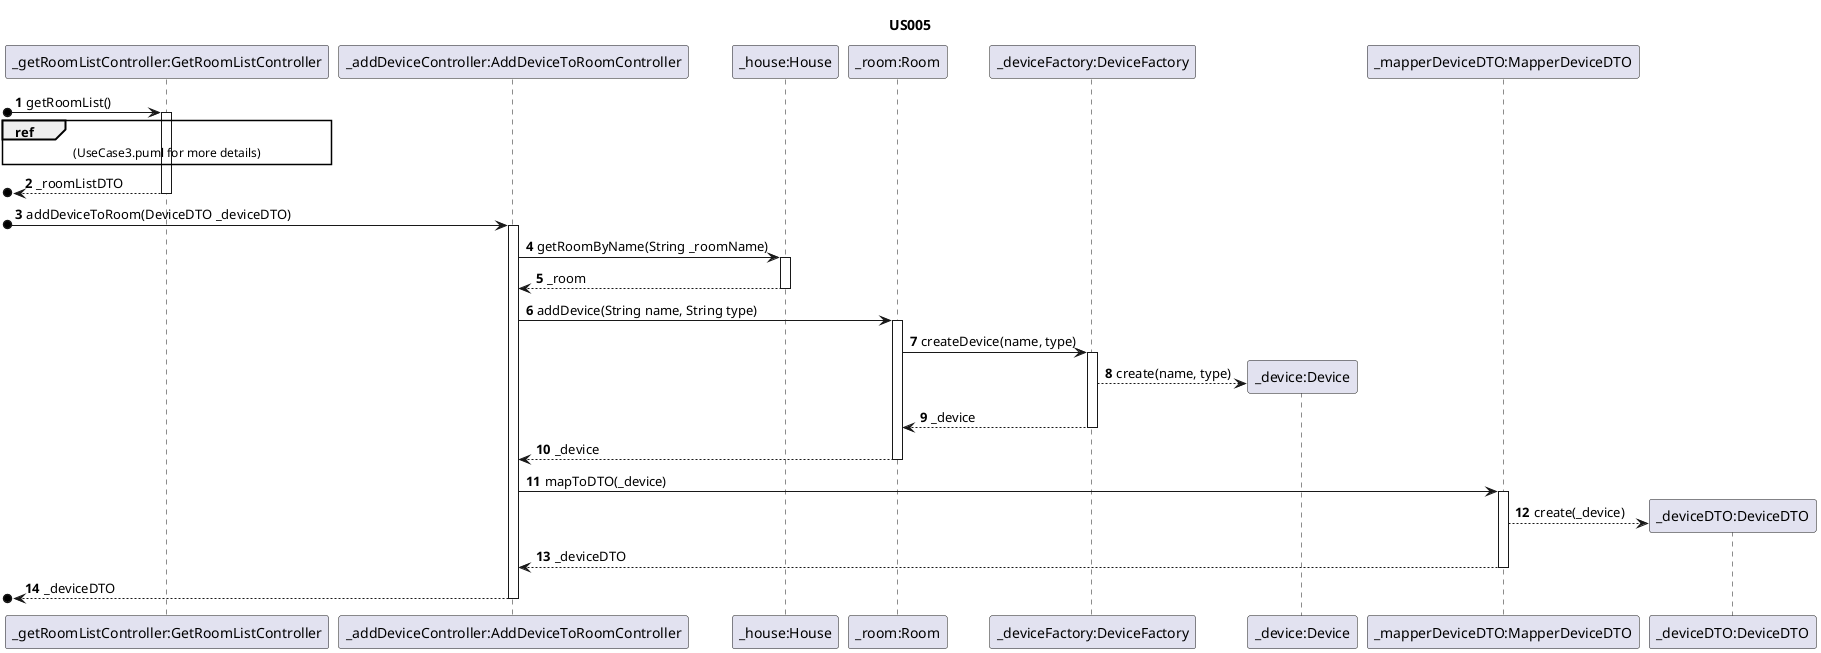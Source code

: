 @startuml

autonumber

title US005

/'
As a Power User [or Administrator], I want to add a new device to a room, in order to configure it.
'/

participant "_getRoomListController:GetRoomListController" as G
participant "_addDeviceController:AddDeviceToRoomController" as A
participant "_house:House" as H
participant "_room:Room" as R
participant "_deviceFactory:DeviceFactory" as F
participant "_device:Device" as D
participant "_mapperDeviceDTO:MapperDeviceDTO" as M
participant "_deviceDTO:DeviceDTO" as DTO

[o->G : getRoomList()
activate G
ref over G : (UseCase3.puml for more details)
[o<--G : _roomListDTO
deactivate G
[o->A : addDeviceToRoom(DeviceDTO _deviceDTO)
activate A
A->H : getRoomByName(String _roomName)
activate H
H-->A : _room
deactivate H
A->R : addDevice(String name, String type)
activate R
R->F : createDevice(name, type)
activate F
F-->D** : create(name, type)
F-->R : _device
deactivate F
R-->A : _device
deactivate R
A->M : mapToDTO(_device)
activate M
M-->DTO** : create(_device)
M-->A : _deviceDTO
deactivate M
[o<--A : _deviceDTO
deactivate A



@enduml
